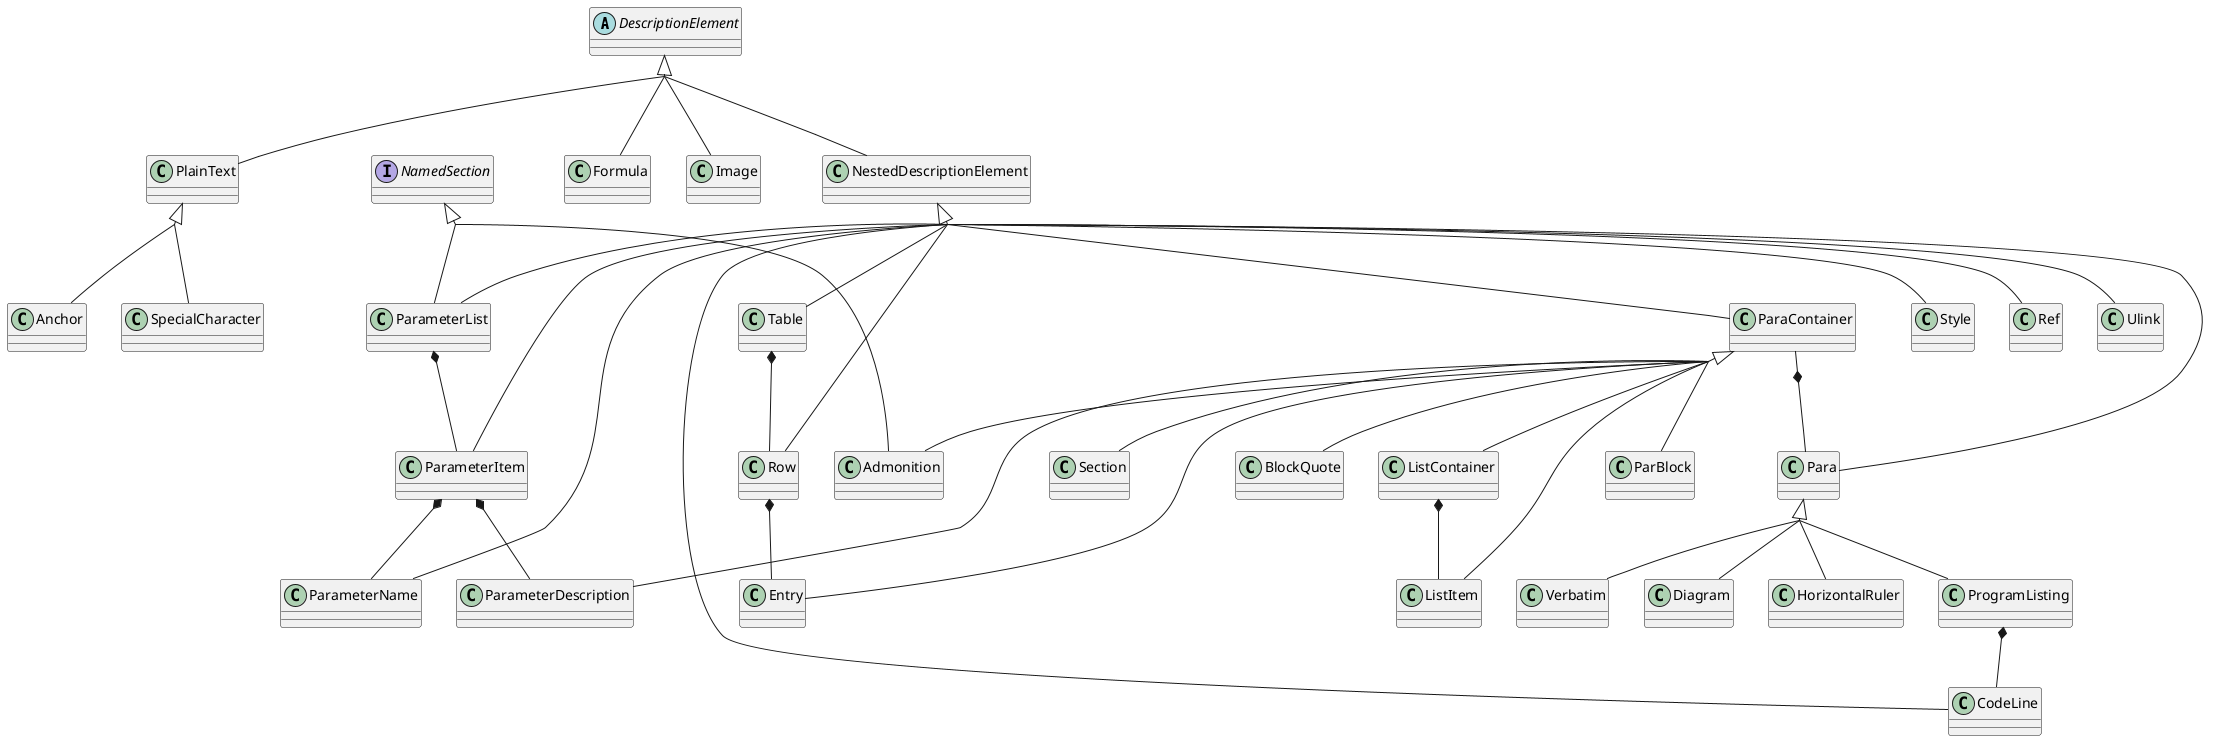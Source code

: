 @startuml
skinparam groupInheritance 2

abstract class DescriptionElement
interface NamedSection

together {
  class ParaContainer
  class Para
}
together {
  class ParameterList
  class ParameterItem
  class ParameterName
  class ParameterDescription
}
together {
  class Table
  class Row
  class Entry
}
together {
  class ListContainer
  class ListItem
}
together {
  class ProgramListing
  class CodeLine
}


DescriptionElement <|-- NestedDescriptionElement
NestedDescriptionElement <|-- ParaContainer
NestedDescriptionElement <|-- Para
DescriptionElement <|-- PlainText
PlainText <|-- Anchor
PlainText <|-- SpecialCharacter
ParaContainer <|-- Section
ParaContainer <|-- Admonition
NamedSection <|-- Admonition
NestedDescriptionElement <|-- Style
ParaContainer <|-- ListContainer
ParaContainer <|-- ListItem
Para <|-- ProgramListing
NestedDescriptionElement <|-- CodeLine
Para <|-- Verbatim
Para <|-- Diagram
NestedDescriptionElement <|-- ParameterList
NamedSection <|-- ParameterList
NestedDescriptionElement <|-- ParameterItem
NestedDescriptionElement <|-- ParameterName
ParaContainer <|-- ParameterDescription
NestedDescriptionElement <|-- Ref
NestedDescriptionElement <|-- Ulink
NestedDescriptionElement <|-- Table
NestedDescriptionElement <|-- Row
ParaContainer <|-- Entry
DescriptionElement <|-- Formula
DescriptionElement <|-- Image
ParaContainer <|-- BlockQuote
ParaContainer <|-- ParBlock
Para <|-- HorizontalRuler

ParaContainer *-- Para
ParameterList *-- ParameterItem
ParameterItem *-- ParameterName
ParameterItem *-- ParameterDescription
Table *-- Row
Row *-- Entry
ListContainer *-- ListItem
ProgramListing *-- CodeLine

@enduml

